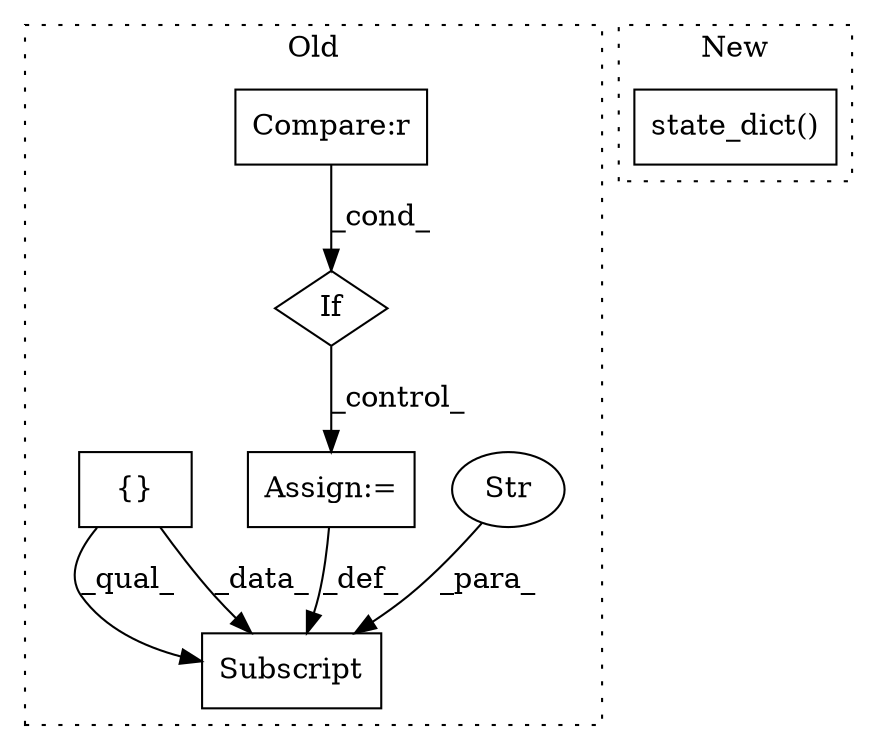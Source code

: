digraph G {
subgraph cluster0 {
1 [label="Subscript" a="63" s="1319,0" l="36,0" shape="box"];
3 [label="Str" a="66" s="1347" l="7" shape="ellipse"];
4 [label="Assign:=" a="68" s="1355" l="3" shape="box"];
5 [label="If" a="96" s="1289" l="3" shape="diamond"];
6 [label="Compare:r" a="40" s="1292" l="17" shape="box"];
7 [label="{}" a="95" s="550,567" l="1,1" shape="box"];
label = "Old";
style="dotted";
}
subgraph cluster1 {
2 [label="state_dict()" a="75" s="883" l="31" shape="box"];
label = "New";
style="dotted";
}
3 -> 1 [label="_para_"];
4 -> 1 [label="_def_"];
5 -> 4 [label="_control_"];
6 -> 5 [label="_cond_"];
7 -> 1 [label="_qual_"];
7 -> 1 [label="_data_"];
}